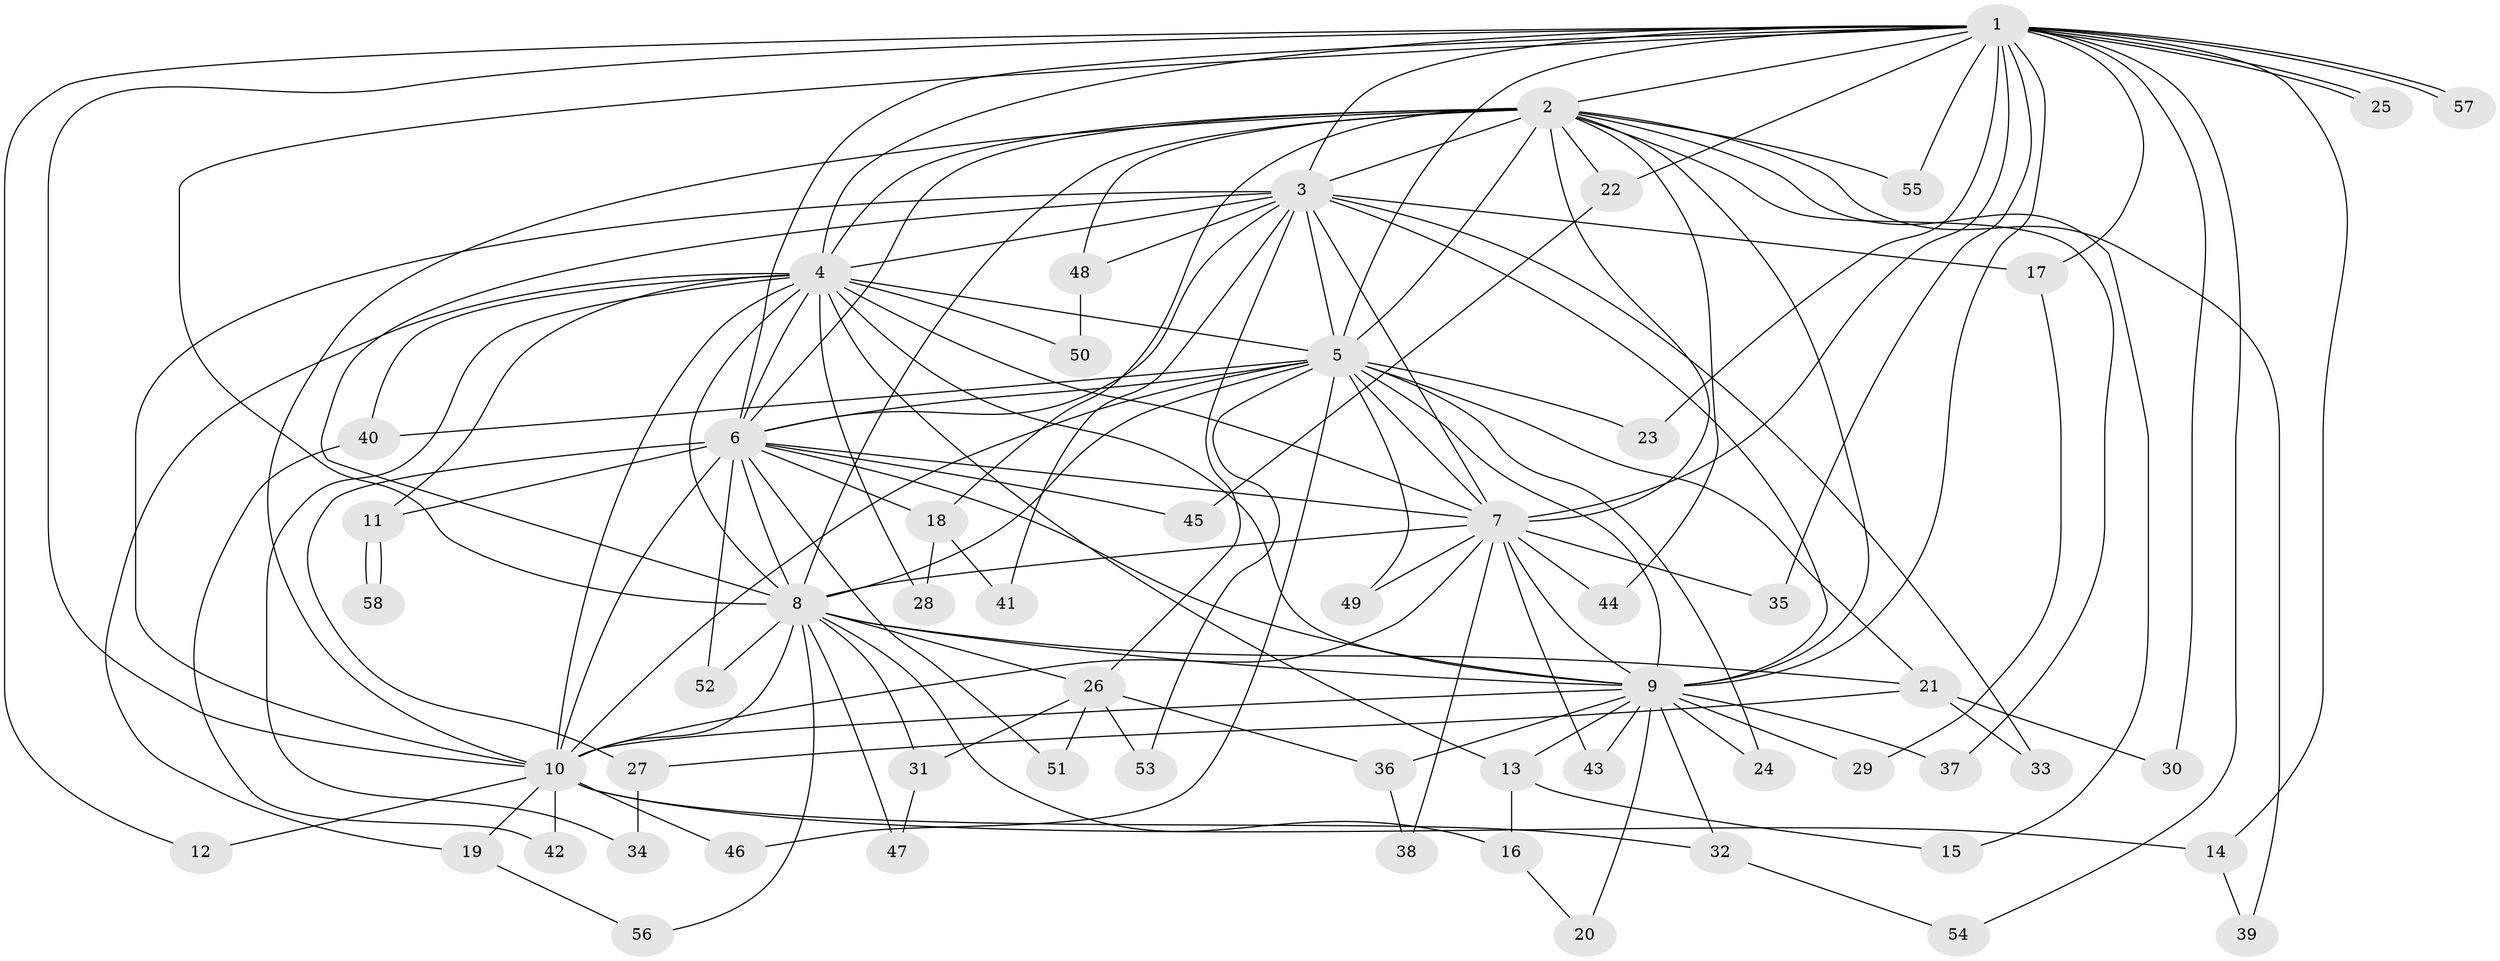 // Generated by graph-tools (version 1.1) at 2025/25/03/09/25 03:25:38]
// undirected, 58 vertices, 141 edges
graph export_dot {
graph [start="1"]
  node [color=gray90,style=filled];
  1;
  2;
  3;
  4;
  5;
  6;
  7;
  8;
  9;
  10;
  11;
  12;
  13;
  14;
  15;
  16;
  17;
  18;
  19;
  20;
  21;
  22;
  23;
  24;
  25;
  26;
  27;
  28;
  29;
  30;
  31;
  32;
  33;
  34;
  35;
  36;
  37;
  38;
  39;
  40;
  41;
  42;
  43;
  44;
  45;
  46;
  47;
  48;
  49;
  50;
  51;
  52;
  53;
  54;
  55;
  56;
  57;
  58;
  1 -- 2;
  1 -- 3;
  1 -- 4;
  1 -- 5;
  1 -- 6;
  1 -- 7;
  1 -- 8;
  1 -- 9;
  1 -- 10;
  1 -- 12;
  1 -- 14;
  1 -- 17;
  1 -- 22;
  1 -- 23;
  1 -- 25;
  1 -- 25;
  1 -- 30;
  1 -- 35;
  1 -- 54;
  1 -- 55;
  1 -- 57;
  1 -- 57;
  2 -- 3;
  2 -- 4;
  2 -- 5;
  2 -- 6;
  2 -- 7;
  2 -- 8;
  2 -- 9;
  2 -- 10;
  2 -- 15;
  2 -- 18;
  2 -- 22;
  2 -- 37;
  2 -- 39;
  2 -- 44;
  2 -- 48;
  2 -- 55;
  3 -- 4;
  3 -- 5;
  3 -- 6;
  3 -- 7;
  3 -- 8;
  3 -- 9;
  3 -- 10;
  3 -- 17;
  3 -- 26;
  3 -- 33;
  3 -- 41;
  3 -- 48;
  4 -- 5;
  4 -- 6;
  4 -- 7;
  4 -- 8;
  4 -- 9;
  4 -- 10;
  4 -- 11;
  4 -- 13;
  4 -- 19;
  4 -- 28;
  4 -- 34;
  4 -- 40;
  4 -- 50;
  5 -- 6;
  5 -- 7;
  5 -- 8;
  5 -- 9;
  5 -- 10;
  5 -- 21;
  5 -- 23;
  5 -- 24;
  5 -- 40;
  5 -- 46;
  5 -- 49;
  5 -- 53;
  6 -- 7;
  6 -- 8;
  6 -- 9;
  6 -- 10;
  6 -- 11;
  6 -- 18;
  6 -- 27;
  6 -- 45;
  6 -- 51;
  6 -- 52;
  7 -- 8;
  7 -- 9;
  7 -- 10;
  7 -- 35;
  7 -- 38;
  7 -- 43;
  7 -- 44;
  7 -- 49;
  8 -- 9;
  8 -- 10;
  8 -- 16;
  8 -- 21;
  8 -- 26;
  8 -- 31;
  8 -- 47;
  8 -- 52;
  8 -- 56;
  9 -- 10;
  9 -- 13;
  9 -- 20;
  9 -- 24;
  9 -- 29;
  9 -- 32;
  9 -- 36;
  9 -- 37;
  9 -- 43;
  10 -- 12;
  10 -- 14;
  10 -- 19;
  10 -- 32;
  10 -- 42;
  10 -- 46;
  11 -- 58;
  11 -- 58;
  13 -- 15;
  13 -- 16;
  14 -- 39;
  16 -- 20;
  17 -- 29;
  18 -- 28;
  18 -- 41;
  19 -- 56;
  21 -- 27;
  21 -- 30;
  21 -- 33;
  22 -- 45;
  26 -- 31;
  26 -- 36;
  26 -- 51;
  26 -- 53;
  27 -- 34;
  31 -- 47;
  32 -- 54;
  36 -- 38;
  40 -- 42;
  48 -- 50;
}
